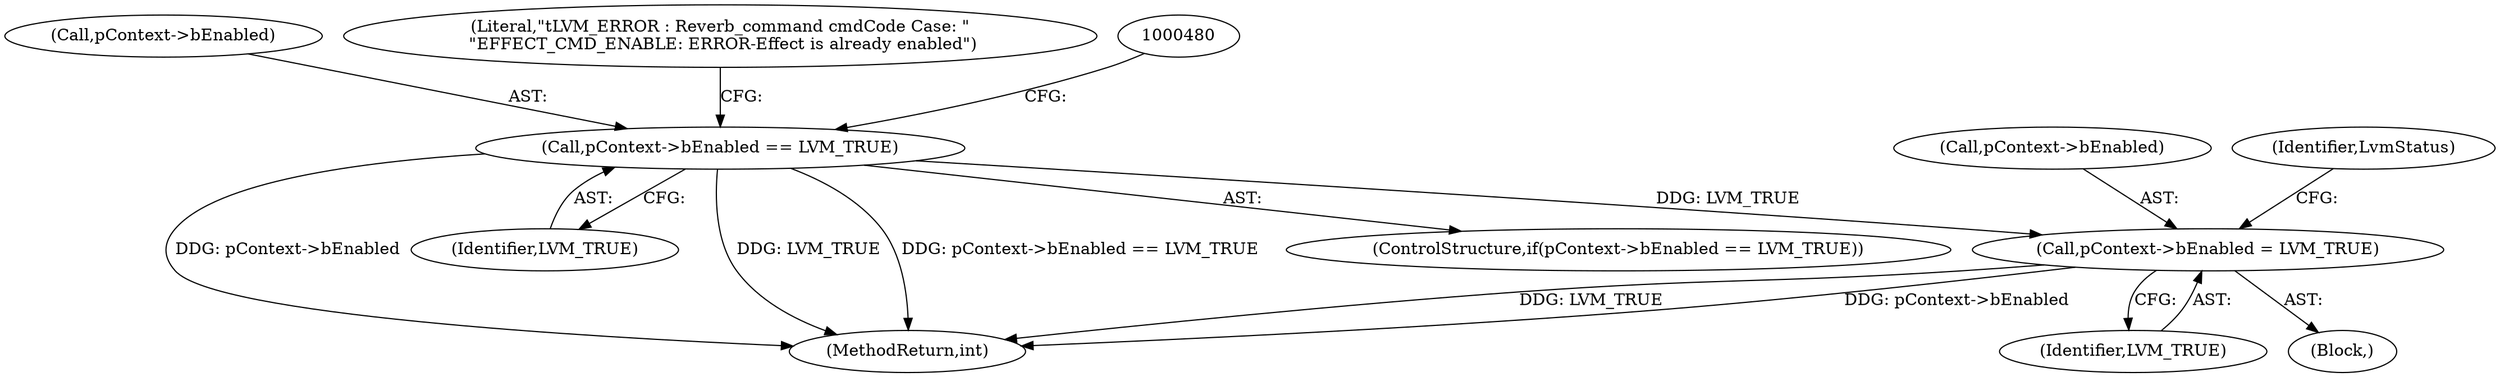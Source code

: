 digraph "0_Android_f490fc335772a9b14e78997486f4a572b0594c04_0@pointer" {
"1000483" [label="(Call,pContext->bEnabled = LVM_TRUE)"];
"1000466" [label="(Call,pContext->bEnabled == LVM_TRUE)"];
"1000465" [label="(ControlStructure,if(pContext->bEnabled == LVM_TRUE))"];
"1000487" [label="(Identifier,LVM_TRUE)"];
"1000466" [label="(Call,pContext->bEnabled == LVM_TRUE)"];
"1000484" [label="(Call,pContext->bEnabled)"];
"1000467" [label="(Call,pContext->bEnabled)"];
"1000470" [label="(Identifier,LVM_TRUE)"];
"1000137" [label="(Block,)"];
"1000688" [label="(MethodReturn,int)"];
"1000473" [label="(Literal,\"\tLVM_ERROR : Reverb_command cmdCode Case: \"\n \"EFFECT_CMD_ENABLE: ERROR-Effect is already enabled\")"];
"1000489" [label="(Identifier,LvmStatus)"];
"1000483" [label="(Call,pContext->bEnabled = LVM_TRUE)"];
"1000483" -> "1000137"  [label="AST: "];
"1000483" -> "1000487"  [label="CFG: "];
"1000484" -> "1000483"  [label="AST: "];
"1000487" -> "1000483"  [label="AST: "];
"1000489" -> "1000483"  [label="CFG: "];
"1000483" -> "1000688"  [label="DDG: LVM_TRUE"];
"1000483" -> "1000688"  [label="DDG: pContext->bEnabled"];
"1000466" -> "1000483"  [label="DDG: LVM_TRUE"];
"1000466" -> "1000465"  [label="AST: "];
"1000466" -> "1000470"  [label="CFG: "];
"1000467" -> "1000466"  [label="AST: "];
"1000470" -> "1000466"  [label="AST: "];
"1000473" -> "1000466"  [label="CFG: "];
"1000480" -> "1000466"  [label="CFG: "];
"1000466" -> "1000688"  [label="DDG: pContext->bEnabled"];
"1000466" -> "1000688"  [label="DDG: LVM_TRUE"];
"1000466" -> "1000688"  [label="DDG: pContext->bEnabled == LVM_TRUE"];
}
